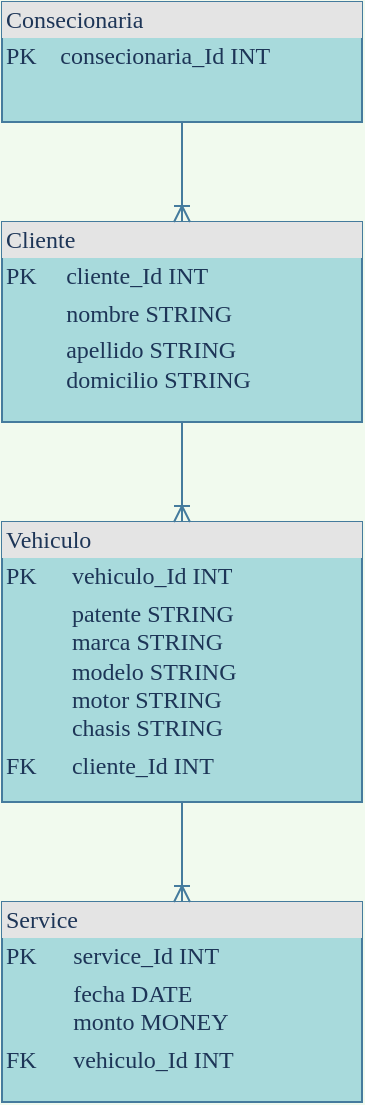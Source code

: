<mxfile version="17.4.6" type="device"><diagram name="Page-1" id="2ca16b54-16f6-2749-3443-fa8db7711227"><mxGraphModel dx="1422" dy="762" grid="1" gridSize="10" guides="1" tooltips="1" connect="1" arrows="1" fold="1" page="1" pageScale="1" pageWidth="1100" pageHeight="850" background="#F1FAEE" math="0" shadow="0"><root><mxCell id="0"/><mxCell id="1" parent="0"/><mxCell id="2ed32ef02a7f4228-1" value="&lt;div style=&quot;box-sizing: border-box ; width: 100% ; background: #e4e4e4 ; padding: 2px&quot;&gt;Cliente&lt;/div&gt;&lt;table style=&quot;width: 100% ; font-size: 1em&quot; cellpadding=&quot;2&quot; cellspacing=&quot;0&quot;&gt;&lt;tbody&gt;&lt;tr&gt;&lt;td&gt;PK&lt;/td&gt;&lt;td&gt;cliente_Id INT&lt;/td&gt;&lt;/tr&gt;&lt;tr&gt;&lt;td&gt;&lt;br&gt;&lt;/td&gt;&lt;td&gt;nombre STRING&lt;/td&gt;&lt;/tr&gt;&lt;tr&gt;&lt;td&gt;&lt;br&gt;&lt;/td&gt;&lt;td&gt;apellido STRING&lt;br&gt;domicilio STRING&lt;/td&gt;&lt;/tr&gt;&lt;/tbody&gt;&lt;/table&gt;" style="verticalAlign=top;align=left;overflow=fill;html=1;rounded=0;shadow=0;comic=0;labelBackgroundColor=none;strokeWidth=1;fontFamily=Verdana;fontSize=12;fillColor=#A8DADC;strokeColor=#457B9D;fontColor=#1D3557;" parent="1" vertex="1"><mxGeometry x="490" y="240" width="180" height="100" as="geometry"/></mxCell><mxCell id="2ed32ef02a7f4228-5" value="&lt;div style=&quot;box-sizing: border-box ; width: 100% ; background: #e4e4e4 ; padding: 2px&quot;&gt;Vehiculo&lt;/div&gt;&lt;table style=&quot;width: 100% ; font-size: 1em&quot; cellpadding=&quot;2&quot; cellspacing=&quot;0&quot;&gt;&lt;tbody&gt;&lt;tr&gt;&lt;td&gt;PK&lt;/td&gt;&lt;td&gt;vehiculo_Id INT&lt;/td&gt;&lt;/tr&gt;&lt;tr&gt;&lt;td&gt;&lt;/td&gt;&lt;td&gt;patente STRING&lt;br&gt;marca STRING&lt;br&gt;modelo STRING&lt;br&gt;motor STRING&lt;br&gt;chasis STRING&lt;/td&gt;&lt;/tr&gt;&lt;tr&gt;&lt;td&gt;FK&lt;/td&gt;&lt;td&gt;cliente_Id INT&lt;/td&gt;&lt;/tr&gt;&lt;/tbody&gt;&lt;/table&gt;" style="verticalAlign=top;align=left;overflow=fill;html=1;rounded=0;shadow=0;comic=0;labelBackgroundColor=none;strokeWidth=1;fontFamily=Verdana;fontSize=12;fillColor=#A8DADC;strokeColor=#457B9D;fontColor=#1D3557;" parent="1" vertex="1"><mxGeometry x="490" y="390" width="180" height="140" as="geometry"/></mxCell><mxCell id="2ed32ef02a7f4228-13" value="" style="edgeStyle=orthogonalEdgeStyle;html=1;endArrow=ERoneToMany;startArrow=none;labelBackgroundColor=none;fontFamily=Verdana;fontSize=12;align=left;exitX=0.5;exitY=1;entryX=0.5;entryY=0;strokeColor=#457B9D;fontColor=#1D3557;startFill=0;" parent="1" source="2ed32ef02a7f4228-1" target="2ed32ef02a7f4228-5" edge="1"><mxGeometry width="100" height="100" relative="1" as="geometry"><mxPoint x="730" y="510" as="sourcePoint"/><mxPoint x="830" y="410" as="targetPoint"/></mxGeometry></mxCell><mxCell id="hFmT5JRAYCfaVp12lRAF-1" value="&lt;div style=&quot;box-sizing: border-box ; width: 100% ; background: #e4e4e4 ; padding: 2px&quot;&gt;Service&lt;/div&gt;&lt;table style=&quot;width: 100% ; font-size: 1em&quot; cellpadding=&quot;2&quot; cellspacing=&quot;0&quot;&gt;&lt;tbody&gt;&lt;tr&gt;&lt;td&gt;PK&lt;/td&gt;&lt;td&gt;service_Id INT&lt;/td&gt;&lt;/tr&gt;&lt;tr&gt;&lt;td&gt;&lt;/td&gt;&lt;td&gt;fecha DATE&lt;br&gt;monto MONEY&lt;/td&gt;&lt;/tr&gt;&lt;tr&gt;&lt;td&gt;FK&lt;/td&gt;&lt;td&gt;vehiculo_Id INT&lt;/td&gt;&lt;/tr&gt;&lt;/tbody&gt;&lt;/table&gt;" style="verticalAlign=top;align=left;overflow=fill;html=1;rounded=0;shadow=0;comic=0;labelBackgroundColor=none;strokeWidth=1;fontFamily=Verdana;fontSize=12;fillColor=#A8DADC;strokeColor=#457B9D;fontColor=#1D3557;" vertex="1" parent="1"><mxGeometry x="490" y="580" width="180" height="100" as="geometry"/></mxCell><mxCell id="hFmT5JRAYCfaVp12lRAF-2" value="" style="edgeStyle=orthogonalEdgeStyle;html=1;endArrow=ERoneToMany;startArrow=none;labelBackgroundColor=none;fontFamily=Verdana;fontSize=12;align=left;entryX=0.5;entryY=0;strokeColor=#457B9D;fontColor=#1D3557;startFill=0;exitX=0.5;exitY=1;exitDx=0;exitDy=0;" edge="1" parent="1" target="hFmT5JRAYCfaVp12lRAF-1" source="2ed32ef02a7f4228-5"><mxGeometry width="100" height="100" relative="1" as="geometry"><mxPoint x="580" y="550" as="sourcePoint"/><mxPoint x="830" y="560" as="targetPoint"/><Array as="points"/></mxGeometry></mxCell><mxCell id="hFmT5JRAYCfaVp12lRAF-3" value="&lt;div style=&quot;box-sizing: border-box ; width: 100% ; background: #e4e4e4 ; padding: 2px&quot;&gt;Consecionaria&lt;/div&gt;&lt;table style=&quot;width: 100% ; font-size: 1em&quot; cellpadding=&quot;2&quot; cellspacing=&quot;0&quot;&gt;&lt;tbody&gt;&lt;tr&gt;&lt;td&gt;PK&lt;/td&gt;&lt;td&gt;consecionaria_Id INT&lt;/td&gt;&lt;/tr&gt;&lt;tr&gt;&lt;td&gt;&lt;br&gt;&lt;/td&gt;&lt;td&gt;&lt;br&gt;&lt;/td&gt;&lt;/tr&gt;&lt;tr&gt;&lt;td&gt;&lt;br&gt;&lt;/td&gt;&lt;td&gt;&lt;br&gt;&lt;/td&gt;&lt;/tr&gt;&lt;/tbody&gt;&lt;/table&gt;" style="verticalAlign=top;align=left;overflow=fill;html=1;rounded=0;shadow=0;comic=0;labelBackgroundColor=none;strokeWidth=1;fontFamily=Verdana;fontSize=12;fillColor=#A8DADC;strokeColor=#457B9D;fontColor=#1D3557;" vertex="1" parent="1"><mxGeometry x="490" y="130" width="180" height="60" as="geometry"/></mxCell><mxCell id="hFmT5JRAYCfaVp12lRAF-4" value="" style="edgeStyle=orthogonalEdgeStyle;html=1;endArrow=ERoneToMany;startArrow=none;labelBackgroundColor=none;fontFamily=Verdana;fontSize=12;align=left;exitX=0.5;exitY=1;strokeColor=#457B9D;fontColor=#1D3557;startFill=0;entryX=0.5;entryY=0;entryDx=0;entryDy=0;" edge="1" parent="1" source="hFmT5JRAYCfaVp12lRAF-3" target="2ed32ef02a7f4228-1"><mxGeometry width="100" height="100" relative="1" as="geometry"><mxPoint x="730" y="360" as="sourcePoint"/><mxPoint x="520" y="230" as="targetPoint"/></mxGeometry></mxCell></root></mxGraphModel></diagram></mxfile>